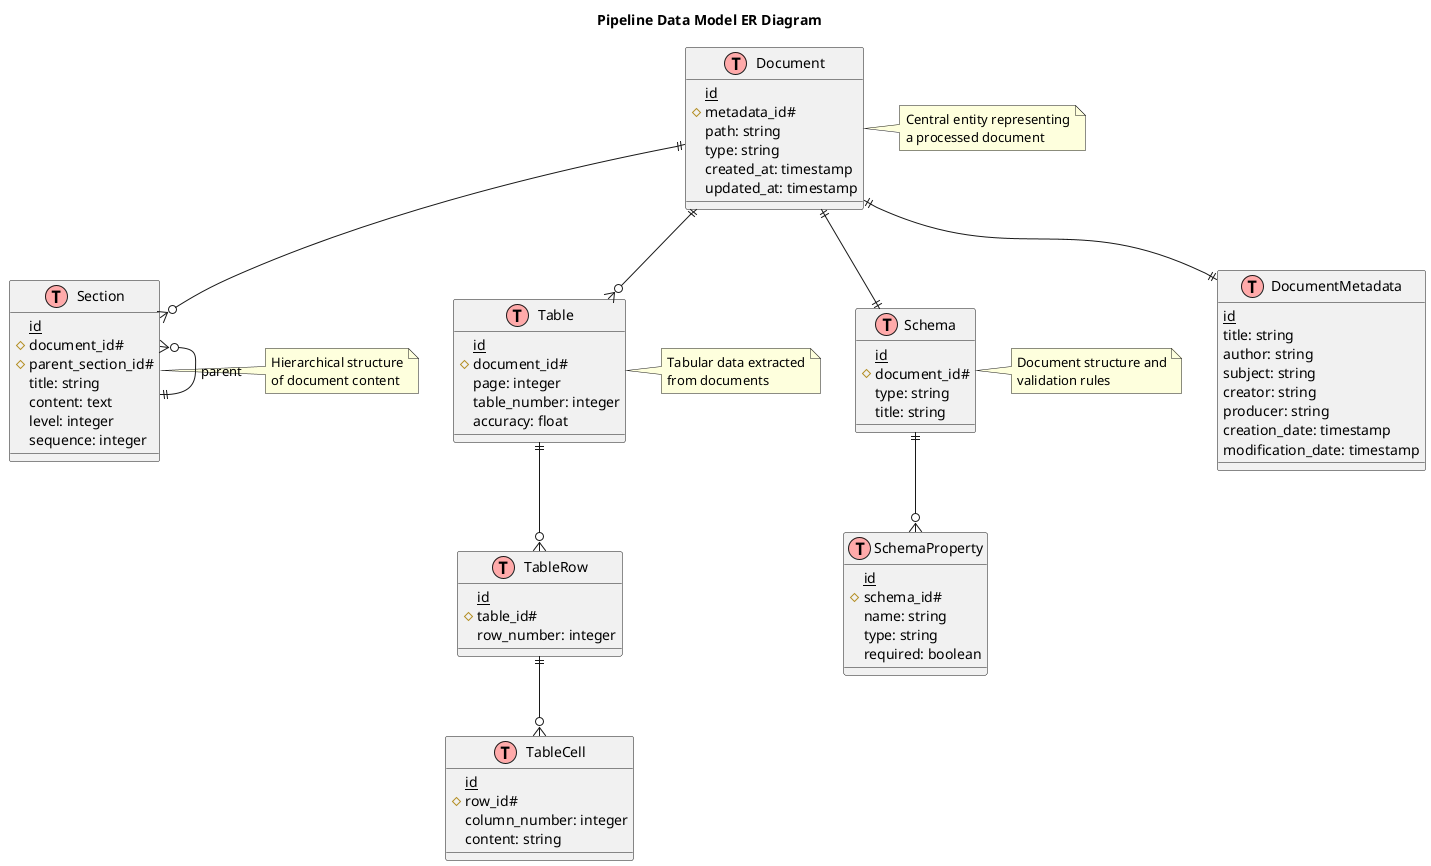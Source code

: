 @startuml ER Diagram

' Styling
!define table(x) class x << (T,#FFAAAA) >>
!define primary_key(x) <u>x</u>
!define foreign_key(x) #x#

' Title
title Pipeline Data Model ER Diagram

' Entities
table(Document) {
    primary_key(id)
    foreign_key(metadata_id)
    path: string
    type: string
    created_at: timestamp
    updated_at: timestamp
}

table(DocumentMetadata) {
    primary_key(id)
    title: string
    author: string
    subject: string
    creator: string
    producer: string
    creation_date: timestamp
    modification_date: timestamp
}

table(Section) {
    primary_key(id)
    foreign_key(document_id)
    foreign_key(parent_section_id)
    title: string
    content: text
    level: integer
    sequence: integer
}

table(Table) {
    primary_key(id)
    foreign_key(document_id)
    page: integer
    table_number: integer
    accuracy: float
}

table(TableRow) {
    primary_key(id)
    foreign_key(table_id)
    row_number: integer
}

table(TableCell) {
    primary_key(id)
    foreign_key(row_id)
    column_number: integer
    content: string
}

table(Schema) {
    primary_key(id)
    foreign_key(document_id)
    type: string
    title: string
}

table(SchemaProperty) {
    primary_key(id)
    foreign_key(schema_id)
    name: string
    type: string
    required: boolean
}

' Relationships
Document ||--|| DocumentMetadata
Document ||--o{ Section
Document ||--o{ Table
Document ||--|| Schema

Section }o--|| Section : parent

Table ||--o{ TableRow
TableRow ||--o{ TableCell

Schema ||--o{ SchemaProperty

' Notes
note right of Document
  Central entity representing
  a processed document
end note

note right of Section
  Hierarchical structure
  of document content
end note

note right of Table
  Tabular data extracted
  from documents
end note

note right of Schema
  Document structure and
  validation rules
end note

@enduml
